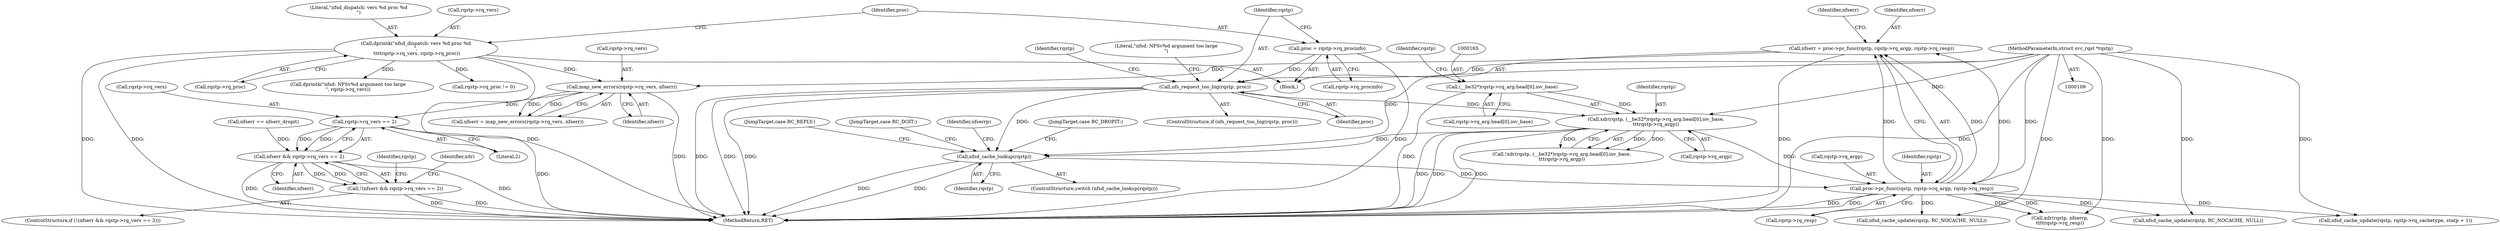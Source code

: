 digraph "0_linux_e6838a29ecb484c97e4efef9429643b9851fba6e@pointer" {
"1000283" [label="(Call,rqstp->rq_vers == 2)"];
"1000243" [label="(Call,map_new_errors(rqstp->rq_vers, nfserr))"];
"1000117" [label="(Call,dprintk(\"nfsd_dispatch: vers %d proc %d\n\",\n \t\t\t\trqstp->rq_vers, rqstp->rq_proc))"];
"1000231" [label="(Call,nfserr = proc->pc_func(rqstp, rqstp->rq_argp, rqstp->rq_resp))"];
"1000233" [label="(Call,proc->pc_func(rqstp, rqstp->rq_argp, rqstp->rq_resp))"];
"1000188" [label="(Call,nfsd_cache_lookup(rqstp))"];
"1000131" [label="(Call,nfs_request_too_big(rqstp, proc))"];
"1000110" [label="(MethodParameterIn,struct svc_rqst *rqstp)"];
"1000125" [label="(Call,proc = rqstp->rq_procinfo)"];
"1000162" [label="(Call,xdr(rqstp, (__be32*)rqstp->rq_arg.head[0].iov_base,\n\t\t\trqstp->rq_argp))"];
"1000164" [label="(Call,(__be32*)rqstp->rq_arg.head[0].iov_base)"];
"1000281" [label="(Call,nfserr && rqstp->rq_vers == 2)"];
"1000280" [label="(Call,!(nfserr && rqstp->rq_vers == 2))"];
"1000122" [label="(Call,rqstp->rq_proc)"];
"1000117" [label="(Call,dprintk(\"nfsd_dispatch: vers %d proc %d\n\",\n \t\t\t\trqstp->rq_vers, rqstp->rq_proc))"];
"1000175" [label="(Call,rqstp->rq_argp)"];
"1000162" [label="(Call,xdr(rqstp, (__be32*)rqstp->rq_arg.head[0].iov_base,\n\t\t\trqstp->rq_argp))"];
"1000161" [label="(Call,!xdr(rqstp, (__be32*)rqstp->rq_arg.head[0].iov_base,\n\t\t\trqstp->rq_argp))"];
"1000118" [label="(Literal,\"nfsd_dispatch: vers %d proc %d\n\")"];
"1000307" [label="(Call,nfsd_cache_update(rqstp, RC_NOCACHE, NULL))"];
"1000176" [label="(Identifier,rqstp)"];
"1000119" [label="(Call,rqstp->rq_vers)"];
"1000298" [label="(Call,xdr(rqstp, nfserrp,\n\t\t\t\trqstp->rq_resp))"];
"1000318" [label="(Identifier,rqstp)"];
"1000231" [label="(Call,nfserr = proc->pc_func(rqstp, rqstp->rq_argp, rqstp->rq_resp))"];
"1000191" [label="(JumpTarget,case RC_DROPIT:)"];
"1000133" [label="(Identifier,proc)"];
"1000136" [label="(Literal,\"nfsd: NFSv%d argument too large\n\")"];
"1000233" [label="(Call,proc->pc_func(rqstp, rqstp->rq_argp, rqstp->rq_resp))"];
"1000247" [label="(Identifier,nfserr)"];
"1000235" [label="(Call,rqstp->rq_argp)"];
"1000244" [label="(Call,rqstp->rq_vers)"];
"1000110" [label="(MethodParameterIn,struct svc_rqst *rqstp)"];
"1000194" [label="(JumpTarget,case RC_REPLY:)"];
"1000131" [label="(Call,nfs_request_too_big(rqstp, proc))"];
"1000166" [label="(Call,rqstp->rq_arg.head[0].iov_base)"];
"1000282" [label="(Identifier,nfserr)"];
"1000241" [label="(Call,nfserr = map_new_errors(rqstp->rq_vers, nfserr))"];
"1000130" [label="(ControlStructure,if (nfs_request_too_big(rqstp, proc)))"];
"1000280" [label="(Call,!(nfserr && rqstp->rq_vers == 2))"];
"1000135" [label="(Call,dprintk(\"nfsd: NFSv%d argument too large\n\", rqstp->rq_vers))"];
"1000112" [label="(Block,)"];
"1000281" [label="(Call,nfserr && rqstp->rq_vers == 2)"];
"1000317" [label="(Call,nfsd_cache_update(rqstp, rqstp->rq_cachetype, statp + 1))"];
"1000243" [label="(Call,map_new_errors(rqstp->rq_vers, nfserr))"];
"1000284" [label="(Call,rqstp->rq_vers)"];
"1000287" [label="(Literal,2)"];
"1000125" [label="(Call,proc = rqstp->rq_procinfo)"];
"1000197" [label="(JumpTarget,case RC_DOIT:)"];
"1000269" [label="(Call,rqstp->rq_proc != 0)"];
"1000189" [label="(Identifier,rqstp)"];
"1000262" [label="(Call,nfsd_cache_update(rqstp, RC_NOCACHE, NULL))"];
"1000250" [label="(Call,nfserr == nfserr_dropit)"];
"1000238" [label="(Call,rqstp->rq_resp)"];
"1000242" [label="(Identifier,nfserr)"];
"1000126" [label="(Identifier,proc)"];
"1000279" [label="(ControlStructure,if (!(nfserr && rqstp->rq_vers == 2)))"];
"1000199" [label="(Identifier,nfserrp)"];
"1000234" [label="(Identifier,rqstp)"];
"1000232" [label="(Identifier,nfserr)"];
"1000283" [label="(Call,rqstp->rq_vers == 2)"];
"1000187" [label="(ControlStructure,switch (nfsd_cache_lookup(rqstp)))"];
"1000127" [label="(Call,rqstp->rq_procinfo)"];
"1000290" [label="(Identifier,xdr)"];
"1000327" [label="(MethodReturn,RET)"];
"1000188" [label="(Call,nfsd_cache_lookup(rqstp))"];
"1000148" [label="(Identifier,rqstp)"];
"1000163" [label="(Identifier,rqstp)"];
"1000132" [label="(Identifier,rqstp)"];
"1000164" [label="(Call,(__be32*)rqstp->rq_arg.head[0].iov_base)"];
"1000283" -> "1000281"  [label="AST: "];
"1000283" -> "1000287"  [label="CFG: "];
"1000284" -> "1000283"  [label="AST: "];
"1000287" -> "1000283"  [label="AST: "];
"1000281" -> "1000283"  [label="CFG: "];
"1000283" -> "1000327"  [label="DDG: "];
"1000283" -> "1000281"  [label="DDG: "];
"1000283" -> "1000281"  [label="DDG: "];
"1000243" -> "1000283"  [label="DDG: "];
"1000243" -> "1000241"  [label="AST: "];
"1000243" -> "1000247"  [label="CFG: "];
"1000244" -> "1000243"  [label="AST: "];
"1000247" -> "1000243"  [label="AST: "];
"1000241" -> "1000243"  [label="CFG: "];
"1000243" -> "1000327"  [label="DDG: "];
"1000243" -> "1000241"  [label="DDG: "];
"1000243" -> "1000241"  [label="DDG: "];
"1000117" -> "1000243"  [label="DDG: "];
"1000231" -> "1000243"  [label="DDG: "];
"1000117" -> "1000112"  [label="AST: "];
"1000117" -> "1000122"  [label="CFG: "];
"1000118" -> "1000117"  [label="AST: "];
"1000119" -> "1000117"  [label="AST: "];
"1000122" -> "1000117"  [label="AST: "];
"1000126" -> "1000117"  [label="CFG: "];
"1000117" -> "1000327"  [label="DDG: "];
"1000117" -> "1000327"  [label="DDG: "];
"1000117" -> "1000327"  [label="DDG: "];
"1000117" -> "1000135"  [label="DDG: "];
"1000117" -> "1000269"  [label="DDG: "];
"1000231" -> "1000112"  [label="AST: "];
"1000231" -> "1000233"  [label="CFG: "];
"1000232" -> "1000231"  [label="AST: "];
"1000233" -> "1000231"  [label="AST: "];
"1000242" -> "1000231"  [label="CFG: "];
"1000231" -> "1000327"  [label="DDG: "];
"1000233" -> "1000231"  [label="DDG: "];
"1000233" -> "1000231"  [label="DDG: "];
"1000233" -> "1000231"  [label="DDG: "];
"1000233" -> "1000238"  [label="CFG: "];
"1000234" -> "1000233"  [label="AST: "];
"1000235" -> "1000233"  [label="AST: "];
"1000238" -> "1000233"  [label="AST: "];
"1000233" -> "1000327"  [label="DDG: "];
"1000233" -> "1000327"  [label="DDG: "];
"1000188" -> "1000233"  [label="DDG: "];
"1000110" -> "1000233"  [label="DDG: "];
"1000162" -> "1000233"  [label="DDG: "];
"1000233" -> "1000262"  [label="DDG: "];
"1000233" -> "1000298"  [label="DDG: "];
"1000233" -> "1000298"  [label="DDG: "];
"1000233" -> "1000307"  [label="DDG: "];
"1000233" -> "1000317"  [label="DDG: "];
"1000188" -> "1000187"  [label="AST: "];
"1000188" -> "1000189"  [label="CFG: "];
"1000189" -> "1000188"  [label="AST: "];
"1000191" -> "1000188"  [label="CFG: "];
"1000194" -> "1000188"  [label="CFG: "];
"1000197" -> "1000188"  [label="CFG: "];
"1000199" -> "1000188"  [label="CFG: "];
"1000188" -> "1000327"  [label="DDG: "];
"1000188" -> "1000327"  [label="DDG: "];
"1000131" -> "1000188"  [label="DDG: "];
"1000162" -> "1000188"  [label="DDG: "];
"1000110" -> "1000188"  [label="DDG: "];
"1000131" -> "1000130"  [label="AST: "];
"1000131" -> "1000133"  [label="CFG: "];
"1000132" -> "1000131"  [label="AST: "];
"1000133" -> "1000131"  [label="AST: "];
"1000136" -> "1000131"  [label="CFG: "];
"1000148" -> "1000131"  [label="CFG: "];
"1000131" -> "1000327"  [label="DDG: "];
"1000131" -> "1000327"  [label="DDG: "];
"1000131" -> "1000327"  [label="DDG: "];
"1000110" -> "1000131"  [label="DDG: "];
"1000125" -> "1000131"  [label="DDG: "];
"1000131" -> "1000162"  [label="DDG: "];
"1000110" -> "1000109"  [label="AST: "];
"1000110" -> "1000327"  [label="DDG: "];
"1000110" -> "1000162"  [label="DDG: "];
"1000110" -> "1000262"  [label="DDG: "];
"1000110" -> "1000298"  [label="DDG: "];
"1000110" -> "1000307"  [label="DDG: "];
"1000110" -> "1000317"  [label="DDG: "];
"1000125" -> "1000112"  [label="AST: "];
"1000125" -> "1000127"  [label="CFG: "];
"1000126" -> "1000125"  [label="AST: "];
"1000127" -> "1000125"  [label="AST: "];
"1000132" -> "1000125"  [label="CFG: "];
"1000125" -> "1000327"  [label="DDG: "];
"1000162" -> "1000161"  [label="AST: "];
"1000162" -> "1000175"  [label="CFG: "];
"1000163" -> "1000162"  [label="AST: "];
"1000164" -> "1000162"  [label="AST: "];
"1000175" -> "1000162"  [label="AST: "];
"1000161" -> "1000162"  [label="CFG: "];
"1000162" -> "1000327"  [label="DDG: "];
"1000162" -> "1000327"  [label="DDG: "];
"1000162" -> "1000327"  [label="DDG: "];
"1000162" -> "1000161"  [label="DDG: "];
"1000162" -> "1000161"  [label="DDG: "];
"1000162" -> "1000161"  [label="DDG: "];
"1000164" -> "1000162"  [label="DDG: "];
"1000164" -> "1000166"  [label="CFG: "];
"1000165" -> "1000164"  [label="AST: "];
"1000166" -> "1000164"  [label="AST: "];
"1000176" -> "1000164"  [label="CFG: "];
"1000164" -> "1000327"  [label="DDG: "];
"1000281" -> "1000280"  [label="AST: "];
"1000281" -> "1000282"  [label="CFG: "];
"1000282" -> "1000281"  [label="AST: "];
"1000280" -> "1000281"  [label="CFG: "];
"1000281" -> "1000327"  [label="DDG: "];
"1000281" -> "1000327"  [label="DDG: "];
"1000281" -> "1000280"  [label="DDG: "];
"1000281" -> "1000280"  [label="DDG: "];
"1000250" -> "1000281"  [label="DDG: "];
"1000280" -> "1000279"  [label="AST: "];
"1000290" -> "1000280"  [label="CFG: "];
"1000318" -> "1000280"  [label="CFG: "];
"1000280" -> "1000327"  [label="DDG: "];
"1000280" -> "1000327"  [label="DDG: "];
}
